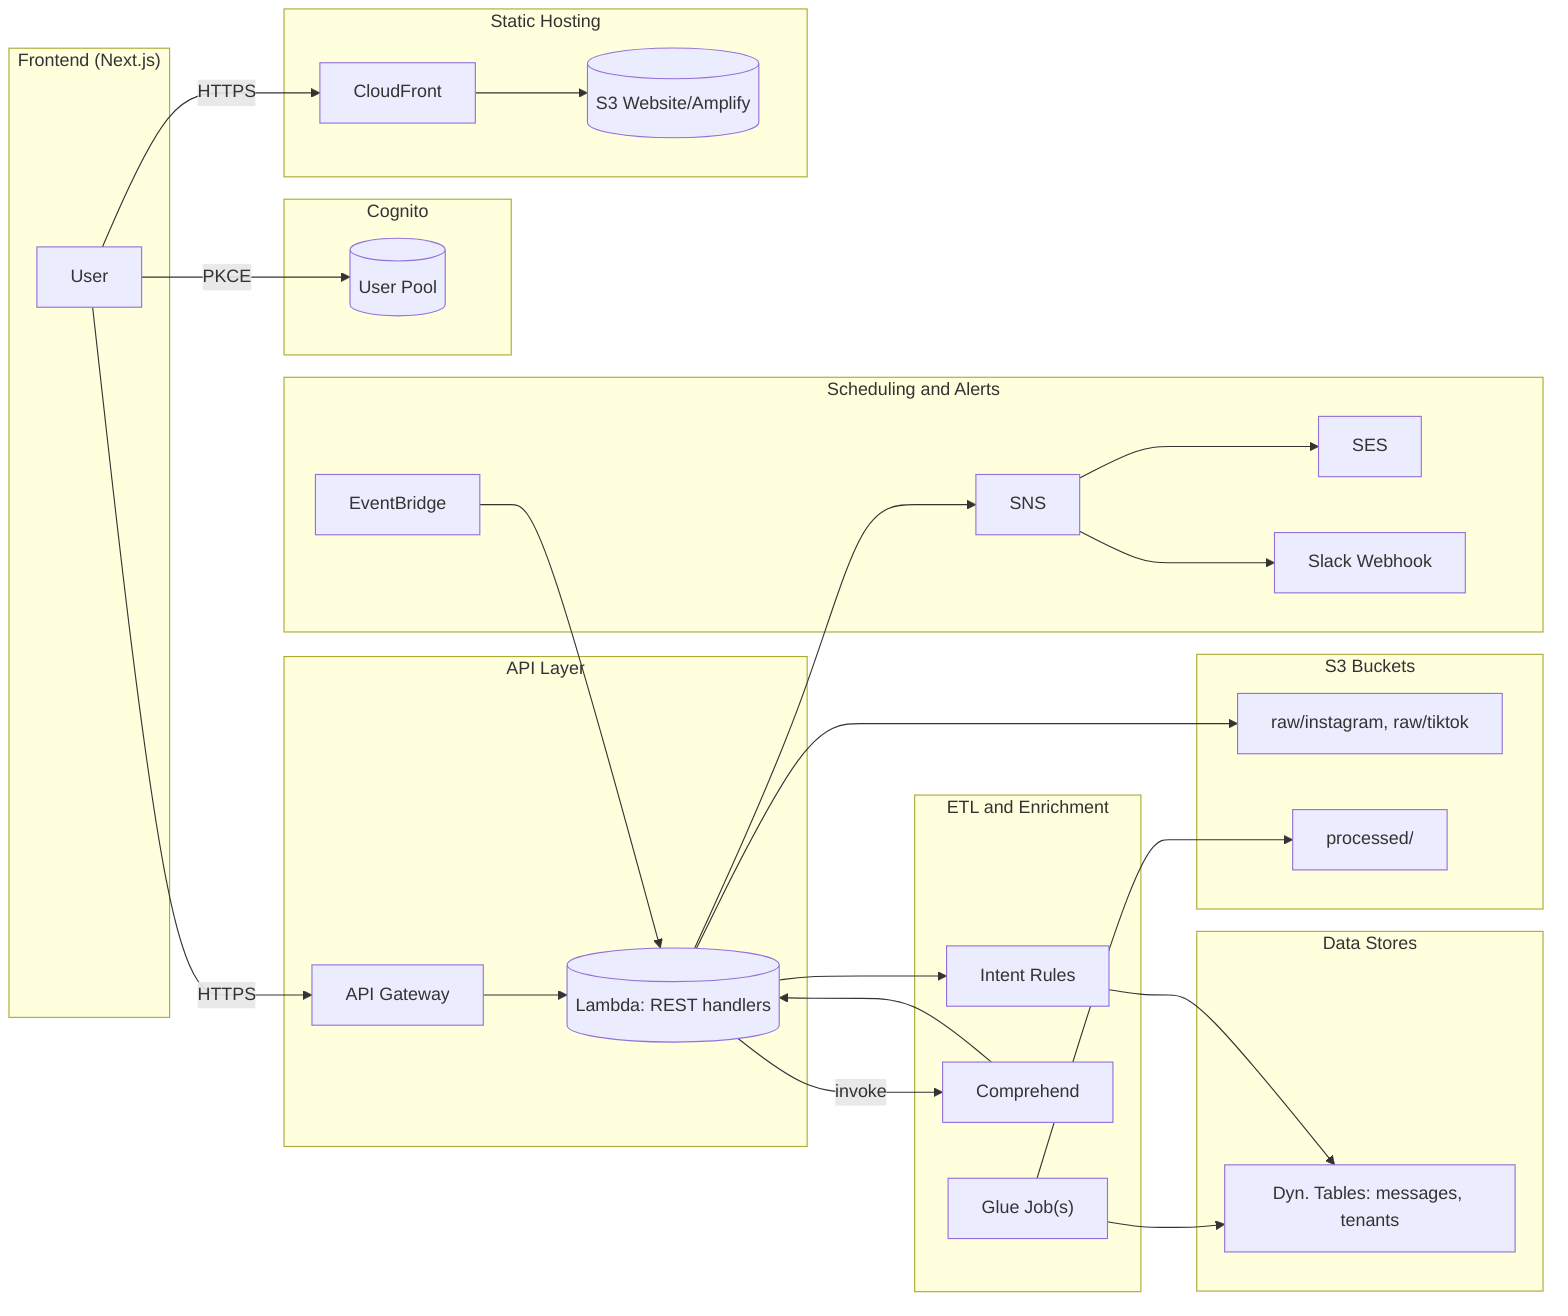 %% CommentPilot Architecture (Phase 0→MVP)
flowchart LR
    subgraph Client["Frontend (Next.js)"]
      U["User"];
    end

    subgraph Auth["Cognito"]
      Cg[(User Pool)];
    end

    subgraph API["API Layer"]
      APIGW["API Gateway"];
      L1[(Lambda: REST handlers)];
    end

    subgraph DataLake["S3 Buckets"]
      S3R["raw/instagram, raw/tiktok"];
      S3P["processed/"];
    end

    subgraph ETL["ETL and Enrichment"]
      Glue["Glue Job(s)"];
      Comp["Comprehend"];
      Rules["Intent Rules"];
    end

    subgraph Storage["Data Stores"]
      Dyn["Dyn. Tables: messages, tenants"];
    end

    subgraph Sched["Scheduling and Alerts"]
      EVB["EventBridge"];
      SNS["SNS"];
      SES["SES"];
      Slack["Slack Webhook"];
    end

    subgraph CDN["Static Hosting"]
      CF["CloudFront"];
      S3Web[(S3 Website/Amplify)];
    end

    U -->|PKCE| Cg
    U -->|HTTPS| CF --> S3Web
    U -->|HTTPS| APIGW --> L1
    EVB --> L1
    L1 --> S3R
    Glue --> S3P
    Glue --> Dyn
    L1 -->|invoke| Comp --> L1
    L1 --> Rules --> Dyn
    L1 --> SNS --> SES
    SNS --> Slack